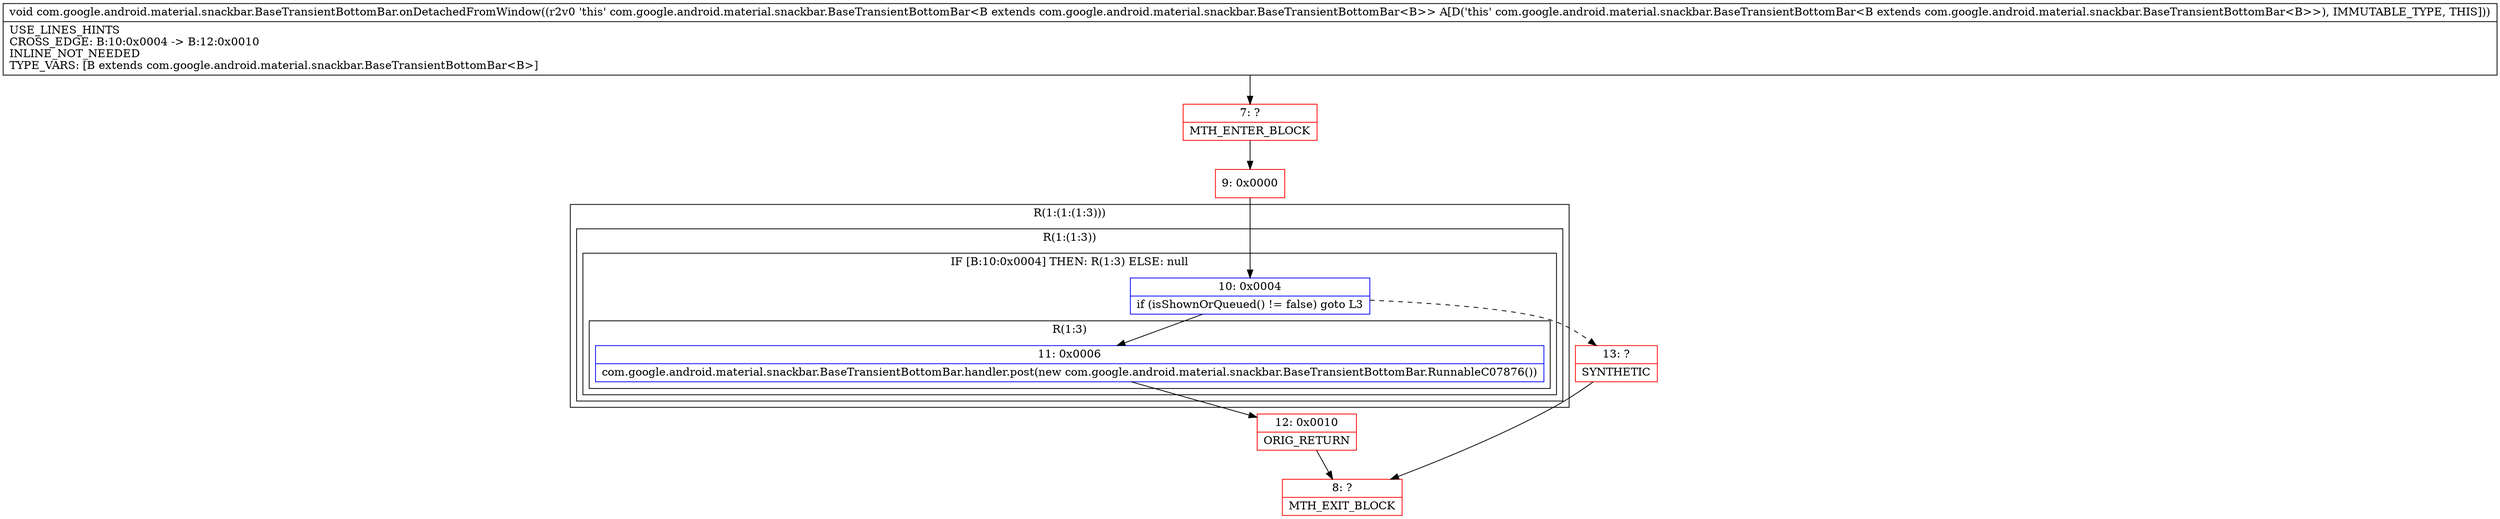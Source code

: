 digraph "CFG forcom.google.android.material.snackbar.BaseTransientBottomBar.onDetachedFromWindow()V" {
subgraph cluster_Region_1383354898 {
label = "R(1:(1:(1:3)))";
node [shape=record,color=blue];
subgraph cluster_Region_1785543008 {
label = "R(1:(1:3))";
node [shape=record,color=blue];
subgraph cluster_IfRegion_1093515324 {
label = "IF [B:10:0x0004] THEN: R(1:3) ELSE: null";
node [shape=record,color=blue];
Node_10 [shape=record,label="{10\:\ 0x0004|if (isShownOrQueued() != false) goto L3\l}"];
subgraph cluster_Region_109890091 {
label = "R(1:3)";
node [shape=record,color=blue];
Node_11 [shape=record,label="{11\:\ 0x0006|com.google.android.material.snackbar.BaseTransientBottomBar.handler.post(new com.google.android.material.snackbar.BaseTransientBottomBar.RunnableC07876())\l}"];
}
}
}
}
Node_7 [shape=record,color=red,label="{7\:\ ?|MTH_ENTER_BLOCK\l}"];
Node_9 [shape=record,color=red,label="{9\:\ 0x0000}"];
Node_12 [shape=record,color=red,label="{12\:\ 0x0010|ORIG_RETURN\l}"];
Node_8 [shape=record,color=red,label="{8\:\ ?|MTH_EXIT_BLOCK\l}"];
Node_13 [shape=record,color=red,label="{13\:\ ?|SYNTHETIC\l}"];
MethodNode[shape=record,label="{void com.google.android.material.snackbar.BaseTransientBottomBar.onDetachedFromWindow((r2v0 'this' com.google.android.material.snackbar.BaseTransientBottomBar\<B extends com.google.android.material.snackbar.BaseTransientBottomBar\<B\>\> A[D('this' com.google.android.material.snackbar.BaseTransientBottomBar\<B extends com.google.android.material.snackbar.BaseTransientBottomBar\<B\>\>), IMMUTABLE_TYPE, THIS]))  | USE_LINES_HINTS\lCROSS_EDGE: B:10:0x0004 \-\> B:12:0x0010\lINLINE_NOT_NEEDED\lTYPE_VARS: [B extends com.google.android.material.snackbar.BaseTransientBottomBar\<B\>]\l}"];
MethodNode -> Node_7;Node_10 -> Node_11;
Node_10 -> Node_13[style=dashed];
Node_11 -> Node_12;
Node_7 -> Node_9;
Node_9 -> Node_10;
Node_12 -> Node_8;
Node_13 -> Node_8;
}

